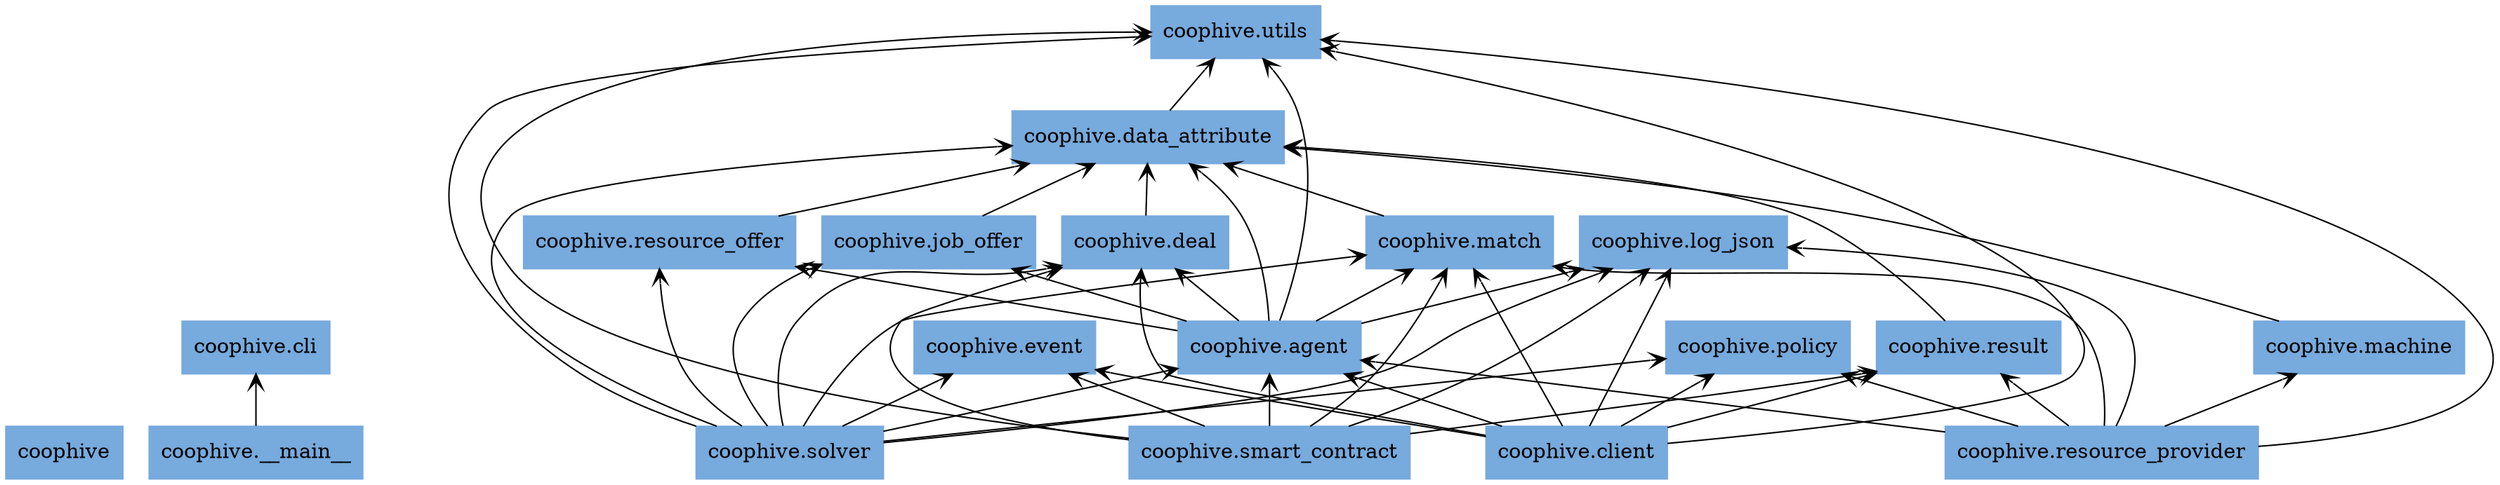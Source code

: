 digraph "packages_coophive" {
rankdir=BT
charset="utf-8"
"coophive" [color="#77AADD", label=<coophive>, shape="box", style="filled"];
"coophive.__main__" [color="#77AADD", label=<coophive.__main__>, shape="box", style="filled"];
"coophive.agent" [color="#77AADD", label=<coophive.agent>, shape="box", style="filled"];
"coophive.cli" [color="#77AADD", label=<coophive.cli>, shape="box", style="filled"];
"coophive.client" [color="#77AADD", label=<coophive.client>, shape="box", style="filled"];
"coophive.data_attribute" [color="#77AADD", label=<coophive.data_attribute>, shape="box", style="filled"];
"coophive.deal" [color="#77AADD", label=<coophive.deal>, shape="box", style="filled"];
"coophive.event" [color="#77AADD", label=<coophive.event>, shape="box", style="filled"];
"coophive.job_offer" [color="#77AADD", label=<coophive.job_offer>, shape="box", style="filled"];
"coophive.log_json" [color="#77AADD", label=<coophive.log_json>, shape="box", style="filled"];
"coophive.machine" [color="#77AADD", label=<coophive.machine>, shape="box", style="filled"];
"coophive.match" [color="#77AADD", label=<coophive.match>, shape="box", style="filled"];
"coophive.policy" [color="#77AADD", label=<coophive.policy>, shape="box", style="filled"];
"coophive.resource_offer" [color="#77AADD", label=<coophive.resource_offer>, shape="box", style="filled"];
"coophive.resource_provider" [color="#77AADD", label=<coophive.resource_provider>, shape="box", style="filled"];
"coophive.result" [color="#77AADD", label=<coophive.result>, shape="box", style="filled"];
"coophive.smart_contract" [color="#77AADD", label=<coophive.smart_contract>, shape="box", style="filled"];
"coophive.solver" [color="#77AADD", label=<coophive.solver>, shape="box", style="filled"];
"coophive.utils" [color="#77AADD", label=<coophive.utils>, shape="box", style="filled"];
"coophive.__main__" -> "coophive.cli" [arrowhead="open", arrowtail="none"];
"coophive.agent" -> "coophive.data_attribute" [arrowhead="open", arrowtail="none"];
"coophive.agent" -> "coophive.deal" [arrowhead="open", arrowtail="none"];
"coophive.agent" -> "coophive.job_offer" [arrowhead="open", arrowtail="none"];
"coophive.agent" -> "coophive.log_json" [arrowhead="open", arrowtail="none"];
"coophive.agent" -> "coophive.match" [arrowhead="open", arrowtail="none"];
"coophive.agent" -> "coophive.resource_offer" [arrowhead="open", arrowtail="none"];
"coophive.agent" -> "coophive.utils" [arrowhead="open", arrowtail="none"];
"coophive.client" -> "coophive.agent" [arrowhead="open", arrowtail="none"];
"coophive.client" -> "coophive.deal" [arrowhead="open", arrowtail="none"];
"coophive.client" -> "coophive.event" [arrowhead="open", arrowtail="none"];
"coophive.client" -> "coophive.log_json" [arrowhead="open", arrowtail="none"];
"coophive.client" -> "coophive.match" [arrowhead="open", arrowtail="none"];
"coophive.client" -> "coophive.policy" [arrowhead="open", arrowtail="none"];
"coophive.client" -> "coophive.result" [arrowhead="open", arrowtail="none"];
"coophive.client" -> "coophive.utils" [arrowhead="open", arrowtail="none"];
"coophive.data_attribute" -> "coophive.utils" [arrowhead="open", arrowtail="none"];
"coophive.deal" -> "coophive.data_attribute" [arrowhead="open", arrowtail="none"];
"coophive.job_offer" -> "coophive.data_attribute" [arrowhead="open", arrowtail="none"];
"coophive.machine" -> "coophive.data_attribute" [arrowhead="open", arrowtail="none"];
"coophive.match" -> "coophive.data_attribute" [arrowhead="open", arrowtail="none"];
"coophive.resource_offer" -> "coophive.data_attribute" [arrowhead="open", arrowtail="none"];
"coophive.resource_provider" -> "coophive.agent" [arrowhead="open", arrowtail="none"];
"coophive.resource_provider" -> "coophive.log_json" [arrowhead="open", arrowtail="none"];
"coophive.resource_provider" -> "coophive.machine" [arrowhead="open", arrowtail="none"];
"coophive.resource_provider" -> "coophive.match" [arrowhead="open", arrowtail="none"];
"coophive.resource_provider" -> "coophive.policy" [arrowhead="open", arrowtail="none"];
"coophive.resource_provider" -> "coophive.result" [arrowhead="open", arrowtail="none"];
"coophive.resource_provider" -> "coophive.utils" [arrowhead="open", arrowtail="none"];
"coophive.result" -> "coophive.data_attribute" [arrowhead="open", arrowtail="none"];
"coophive.smart_contract" -> "coophive.agent" [arrowhead="open", arrowtail="none"];
"coophive.smart_contract" -> "coophive.deal" [arrowhead="open", arrowtail="none"];
"coophive.smart_contract" -> "coophive.event" [arrowhead="open", arrowtail="none"];
"coophive.smart_contract" -> "coophive.log_json" [arrowhead="open", arrowtail="none"];
"coophive.smart_contract" -> "coophive.match" [arrowhead="open", arrowtail="none"];
"coophive.smart_contract" -> "coophive.result" [arrowhead="open", arrowtail="none"];
"coophive.smart_contract" -> "coophive.utils" [arrowhead="open", arrowtail="none"];
"coophive.solver" -> "coophive.agent" [arrowhead="open", arrowtail="none"];
"coophive.solver" -> "coophive.data_attribute" [arrowhead="open", arrowtail="none"];
"coophive.solver" -> "coophive.deal" [arrowhead="open", arrowtail="none"];
"coophive.solver" -> "coophive.event" [arrowhead="open", arrowtail="none"];
"coophive.solver" -> "coophive.job_offer" [arrowhead="open", arrowtail="none"];
"coophive.solver" -> "coophive.log_json" [arrowhead="open", arrowtail="none"];
"coophive.solver" -> "coophive.match" [arrowhead="open", arrowtail="none"];
"coophive.solver" -> "coophive.policy" [arrowhead="open", arrowtail="none"];
"coophive.solver" -> "coophive.resource_offer" [arrowhead="open", arrowtail="none"];
"coophive.solver" -> "coophive.utils" [arrowhead="open", arrowtail="none"];
}
